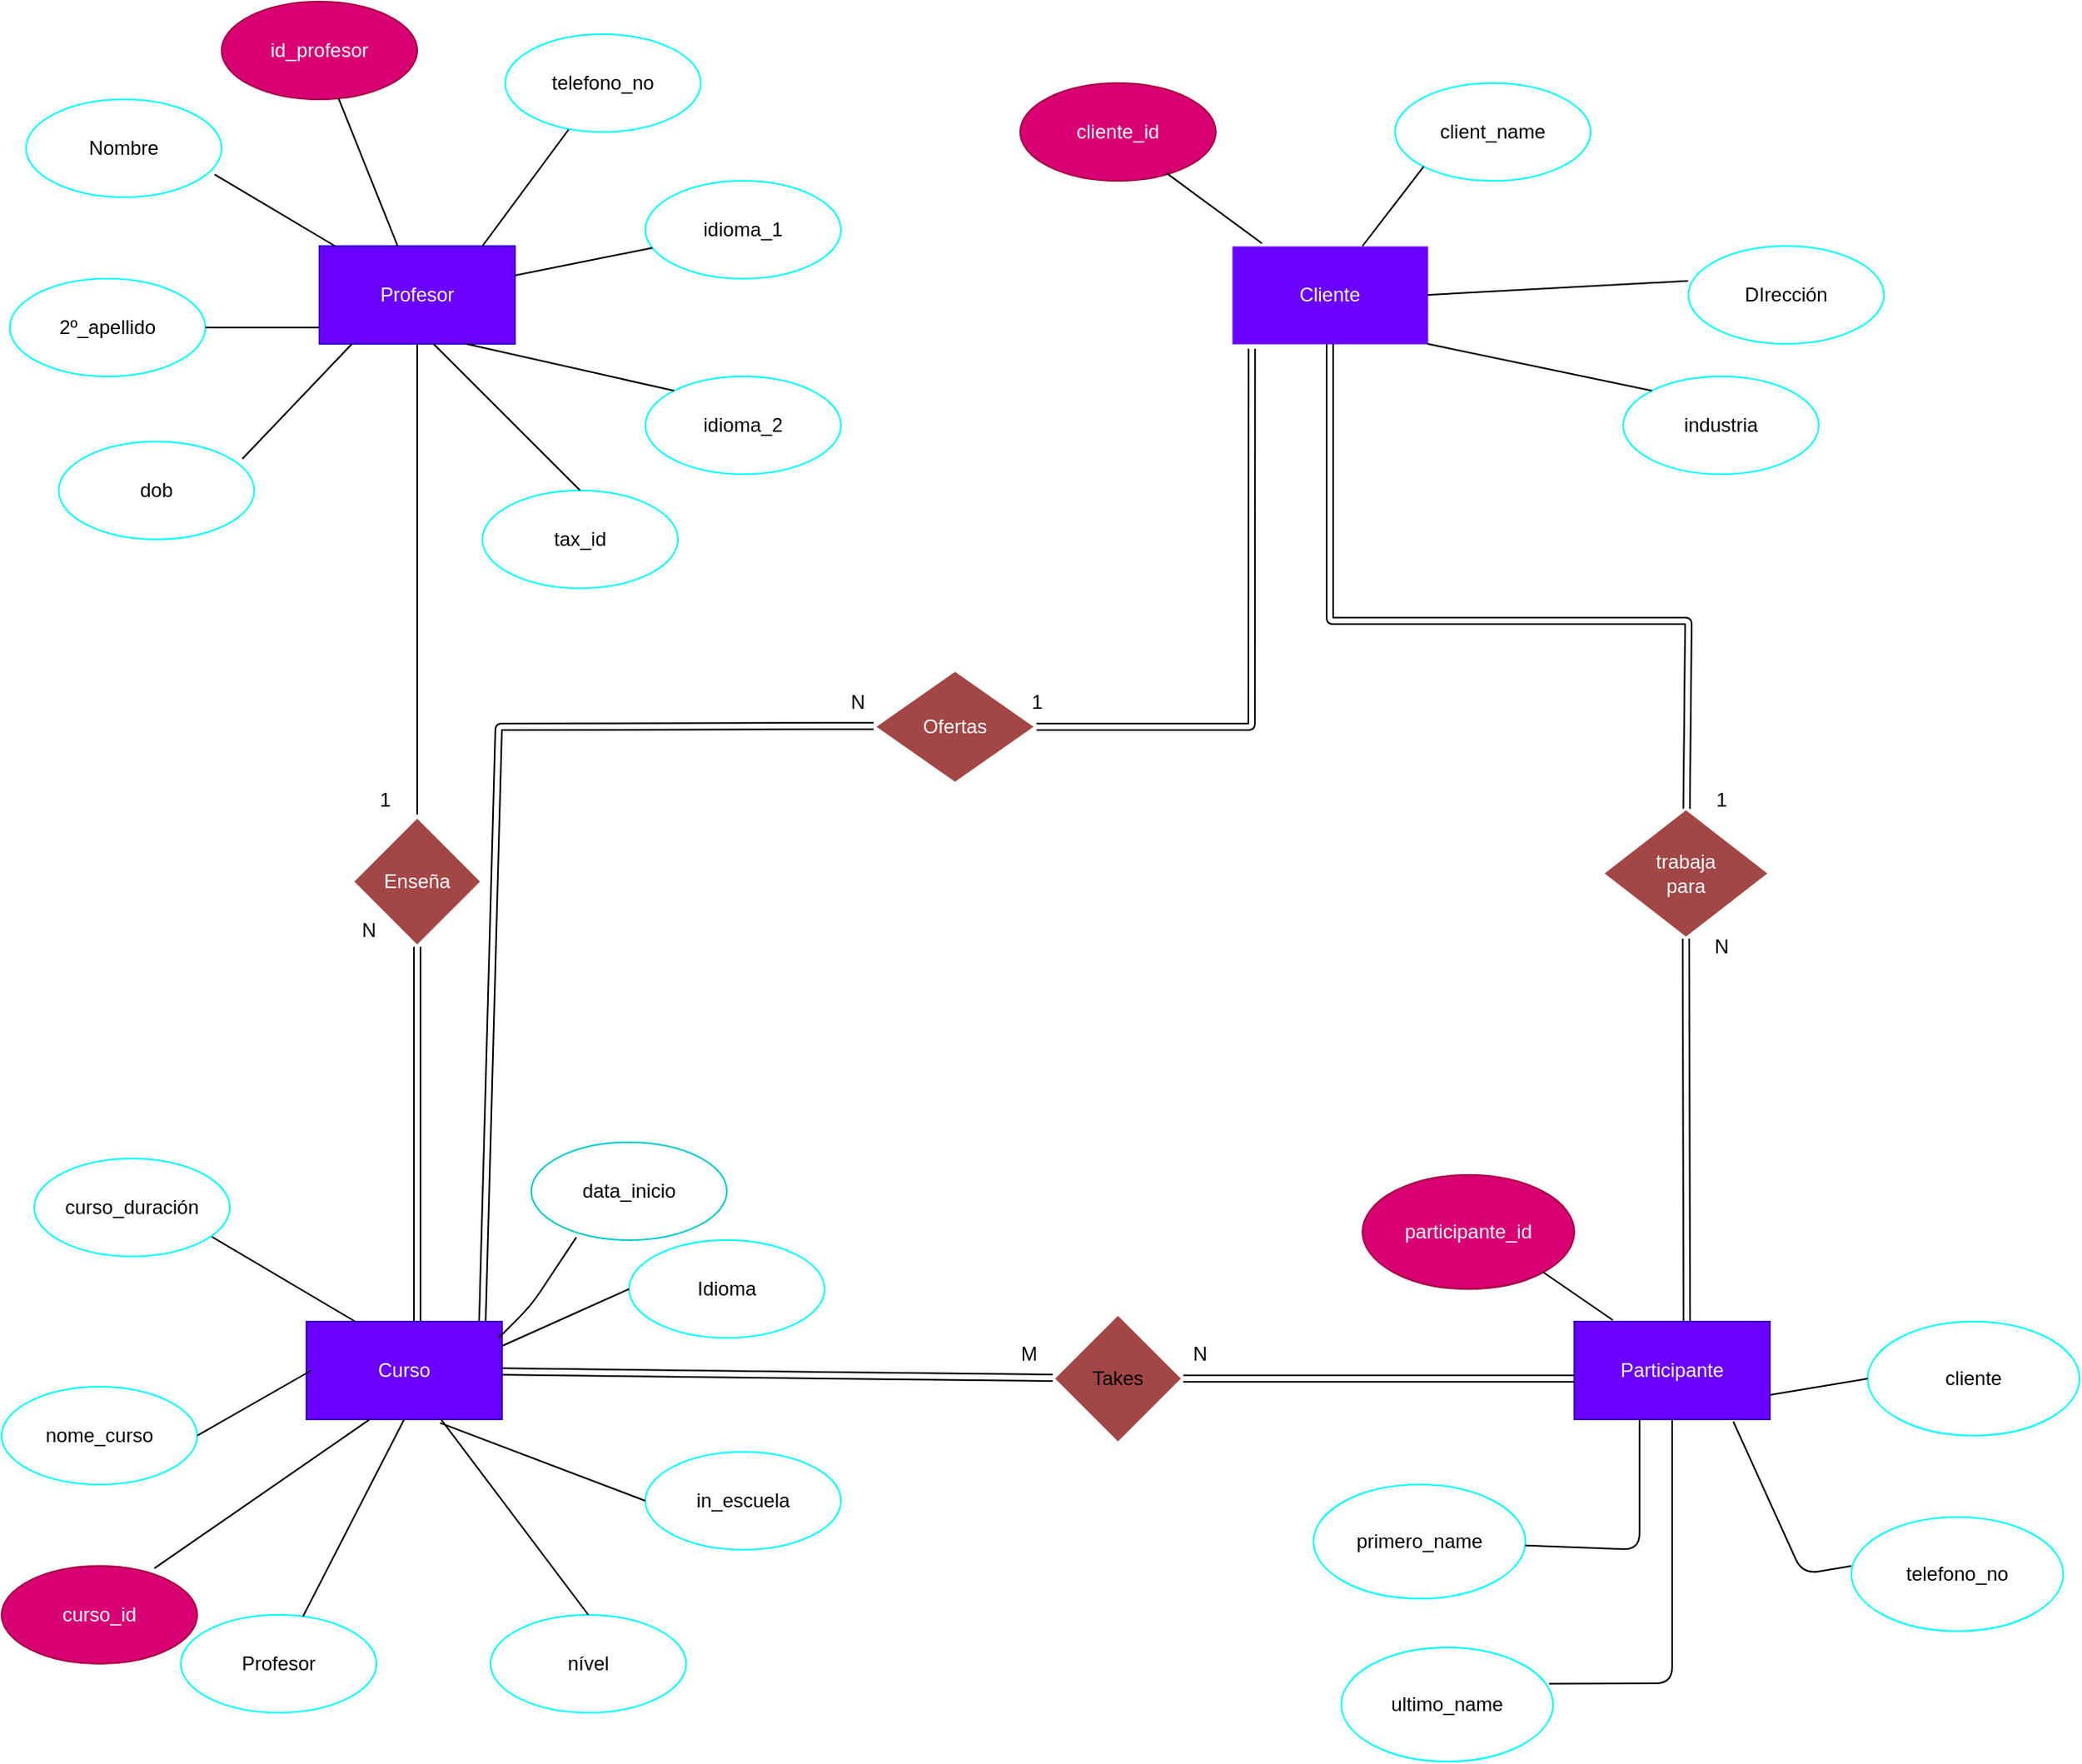 <mxfile>
    <diagram id="JxkEmRiab5LTO0_1BqB3" name="Diagrama">
        <mxGraphModel dx="1156" dy="1112" grid="1" gridSize="10" guides="1" tooltips="1" connect="1" arrows="1" fold="1" page="1" pageScale="1" pageWidth="827" pageHeight="1169" math="0" shadow="0">
            <root>
                <mxCell id="0"/>
                <mxCell id="1" parent="0"/>
                <mxCell id="4" value="Profesor" style="rounded=0;whiteSpace=wrap;html=1;fillColor=#6a00ff;fontColor=#ffffff;strokeColor=#3700CC;" parent="1" vertex="1">
                    <mxGeometry x="240" y="200" width="120" height="60" as="geometry"/>
                </mxCell>
                <mxCell id="5" value="id_profesor" style="ellipse;whiteSpace=wrap;html=1;fillColor=#d80073;fontColor=#ffffff;strokeColor=#A50040;" parent="1" vertex="1">
                    <mxGeometry x="180" y="50" width="120" height="60" as="geometry"/>
                </mxCell>
                <mxCell id="6" value="Nombre" style="ellipse;whiteSpace=wrap;html=1;strokeColor=#00FFFF;" parent="1" vertex="1">
                    <mxGeometry x="60" y="110" width="120" height="60" as="geometry"/>
                </mxCell>
                <mxCell id="7" value="2º_apellido" style="ellipse;whiteSpace=wrap;html=1;strokeColor=#00FFFF;" parent="1" vertex="1">
                    <mxGeometry x="50" y="220" width="120" height="60" as="geometry"/>
                </mxCell>
                <mxCell id="8" value="dob" style="ellipse;whiteSpace=wrap;html=1;strokeColor=#00FFFF;" parent="1" vertex="1">
                    <mxGeometry x="80" y="320" width="120" height="60" as="geometry"/>
                </mxCell>
                <mxCell id="10" value="idioma_1" style="ellipse;whiteSpace=wrap;html=1;strokeColor=#00FFFF;" parent="1" vertex="1">
                    <mxGeometry x="440" y="160" width="120" height="60" as="geometry"/>
                </mxCell>
                <mxCell id="11" value="idioma_2" style="ellipse;whiteSpace=wrap;html=1;strokeColor=#00FFFF;" parent="1" vertex="1">
                    <mxGeometry x="440" y="280" width="120" height="60" as="geometry"/>
                </mxCell>
                <mxCell id="12" value="tax_id" style="ellipse;whiteSpace=wrap;html=1;strokeColor=#00FFFF;" parent="1" vertex="1">
                    <mxGeometry x="340" y="350" width="120" height="60" as="geometry"/>
                </mxCell>
                <mxCell id="13" value="" style="endArrow=none;html=1;exitX=0.5;exitY=0;exitDx=0;exitDy=0;" parent="1" source="12" edge="1">
                    <mxGeometry width="50" height="50" relative="1" as="geometry">
                        <mxPoint x="260" y="300" as="sourcePoint"/>
                        <mxPoint x="310" y="260" as="targetPoint"/>
                    </mxGeometry>
                </mxCell>
                <mxCell id="17" value="" style="endArrow=none;html=1;" parent="1" source="10" target="4" edge="1">
                    <mxGeometry width="50" height="50" relative="1" as="geometry">
                        <mxPoint x="260" y="300" as="sourcePoint"/>
                        <mxPoint x="310" y="250" as="targetPoint"/>
                    </mxGeometry>
                </mxCell>
                <mxCell id="18" value="" style="endArrow=none;html=1;exitX=0;exitY=0;exitDx=0;exitDy=0;entryX=0.75;entryY=1;entryDx=0;entryDy=0;" parent="1" source="11" target="4" edge="1">
                    <mxGeometry width="50" height="50" relative="1" as="geometry">
                        <mxPoint x="260" y="300" as="sourcePoint"/>
                        <mxPoint x="310" y="250" as="targetPoint"/>
                    </mxGeometry>
                </mxCell>
                <mxCell id="19" value="" style="endArrow=none;html=1;exitX=1;exitY=0.5;exitDx=0;exitDy=0;" parent="1" source="7" edge="1">
                    <mxGeometry width="50" height="50" relative="1" as="geometry">
                        <mxPoint x="260" y="300" as="sourcePoint"/>
                        <mxPoint x="240" y="250" as="targetPoint"/>
                    </mxGeometry>
                </mxCell>
                <mxCell id="20" value="" style="endArrow=none;html=1;exitX=0.939;exitY=0.177;exitDx=0;exitDy=0;exitPerimeter=0;" parent="1" source="8" edge="1">
                    <mxGeometry width="50" height="50" relative="1" as="geometry">
                        <mxPoint x="210" y="310" as="sourcePoint"/>
                        <mxPoint x="260" y="260" as="targetPoint"/>
                        <Array as="points"/>
                    </mxGeometry>
                </mxCell>
                <mxCell id="22" value="" style="endArrow=none;html=1;" parent="1" target="28" edge="1">
                    <mxGeometry width="50" height="50" relative="1" as="geometry">
                        <mxPoint x="340" y="200" as="sourcePoint"/>
                        <mxPoint x="380" y="160" as="targetPoint"/>
                    </mxGeometry>
                </mxCell>
                <mxCell id="23" value="" style="endArrow=none;html=1;" parent="1" source="4" target="5" edge="1">
                    <mxGeometry width="50" height="50" relative="1" as="geometry">
                        <mxPoint x="260" y="300" as="sourcePoint"/>
                        <mxPoint x="310" y="250" as="targetPoint"/>
                    </mxGeometry>
                </mxCell>
                <mxCell id="25" value="" style="endArrow=none;html=1;exitX=0.964;exitY=0.767;exitDx=0;exitDy=0;exitPerimeter=0;" parent="1" source="6" target="4" edge="1">
                    <mxGeometry width="50" height="50" relative="1" as="geometry">
                        <mxPoint x="190" y="210" as="sourcePoint"/>
                        <mxPoint x="240" y="160" as="targetPoint"/>
                    </mxGeometry>
                </mxCell>
                <mxCell id="26" value="Cliente" style="rounded=0;whiteSpace=wrap;html=1;fillColor=#6a00ff;fontColor=#ffffff;strokeColor=#000000;strokeWidth=0;" parent="1" vertex="1">
                    <mxGeometry x="800" y="200" width="120" height="60" as="geometry"/>
                </mxCell>
                <mxCell id="27" value="industria" style="ellipse;whiteSpace=wrap;html=1;strokeColor=#00FFFF;" parent="1" vertex="1">
                    <mxGeometry x="1040" y="280" width="120" height="60" as="geometry"/>
                </mxCell>
                <mxCell id="28" value="telefono_no" style="ellipse;whiteSpace=wrap;html=1;strokeColor=#00FFFF;" parent="1" vertex="1">
                    <mxGeometry x="354" y="70" width="120" height="60" as="geometry"/>
                </mxCell>
                <mxCell id="29" value="DIrección" style="ellipse;whiteSpace=wrap;html=1;strokeColor=#00FFFF;" parent="1" vertex="1">
                    <mxGeometry x="1080" y="200" width="120" height="60" as="geometry"/>
                </mxCell>
                <mxCell id="30" value="client_name" style="ellipse;whiteSpace=wrap;html=1;strokeColor=#00FFFF;" parent="1" vertex="1">
                    <mxGeometry x="900" y="100" width="120" height="60" as="geometry"/>
                </mxCell>
                <mxCell id="31" value="cliente_id" style="ellipse;whiteSpace=wrap;html=1;fillColor=#d80073;fontColor=#ffffff;strokeColor=#A50040;" parent="1" vertex="1">
                    <mxGeometry x="670" y="100" width="120" height="60" as="geometry"/>
                </mxCell>
                <mxCell id="32" value="" style="endArrow=none;html=1;exitX=0;exitY=0;exitDx=0;exitDy=0;entryX=1;entryY=1;entryDx=0;entryDy=0;" parent="1" source="27" target="26" edge="1">
                    <mxGeometry width="50" height="50" relative="1" as="geometry">
                        <mxPoint x="760" y="310" as="sourcePoint"/>
                        <mxPoint x="810" y="260" as="targetPoint"/>
                    </mxGeometry>
                </mxCell>
                <mxCell id="33" value="" style="endArrow=none;html=1;exitX=-0.002;exitY=0.357;exitDx=0;exitDy=0;exitPerimeter=0;entryX=1;entryY=0.5;entryDx=0;entryDy=0;" parent="1" source="29" target="26" edge="1">
                    <mxGeometry width="50" height="50" relative="1" as="geometry">
                        <mxPoint x="860" y="310" as="sourcePoint"/>
                        <mxPoint x="910" y="260" as="targetPoint"/>
                        <Array as="points"/>
                    </mxGeometry>
                </mxCell>
                <mxCell id="34" value="" style="endArrow=none;html=1;exitX=0.153;exitY=-0.027;exitDx=0;exitDy=0;exitPerimeter=0;entryX=0.749;entryY=0.922;entryDx=0;entryDy=0;entryPerimeter=0;" parent="1" source="26" target="31" edge="1">
                    <mxGeometry width="50" height="50" relative="1" as="geometry">
                        <mxPoint x="740" y="200" as="sourcePoint"/>
                        <mxPoint x="770" y="130" as="targetPoint"/>
                    </mxGeometry>
                </mxCell>
                <mxCell id="35" value="" style="endArrow=none;html=1;entryX=0;entryY=1;entryDx=0;entryDy=0;" parent="1" target="30" edge="1">
                    <mxGeometry width="50" height="50" relative="1" as="geometry">
                        <mxPoint x="880" y="200" as="sourcePoint"/>
                        <mxPoint x="930" y="150" as="targetPoint"/>
                    </mxGeometry>
                </mxCell>
                <mxCell id="37" value="Curso" style="rounded=0;whiteSpace=wrap;html=1;fillColor=#6a00ff;fontColor=#ffffff;strokeColor=#3700CC;" parent="1" vertex="1">
                    <mxGeometry x="232" y="860" width="120" height="60" as="geometry"/>
                </mxCell>
                <mxCell id="38" value="data_inicio" style="ellipse;whiteSpace=wrap;html=1;strokeColor=#00CCCC;" parent="1" vertex="1">
                    <mxGeometry x="370" y="750" width="120" height="60" as="geometry"/>
                </mxCell>
                <mxCell id="39" value="Idioma" style="ellipse;whiteSpace=wrap;html=1;strokeColor=#00FFFF;" parent="1" vertex="1">
                    <mxGeometry x="430" y="810" width="120" height="60" as="geometry"/>
                </mxCell>
                <mxCell id="40" value="in_escuela" style="ellipse;whiteSpace=wrap;html=1;strokeColor=#00FFFF;" parent="1" vertex="1">
                    <mxGeometry x="440" y="940" width="120" height="60" as="geometry"/>
                </mxCell>
                <mxCell id="41" value="curso_id" style="ellipse;whiteSpace=wrap;html=1;fillColor=#d80073;fontColor=#ffffff;strokeColor=#A50040;" parent="1" vertex="1">
                    <mxGeometry x="45" y="1010" width="120" height="60" as="geometry"/>
                </mxCell>
                <mxCell id="42" value="nome_curso" style="ellipse;whiteSpace=wrap;html=1;strokeColor=#00FFFF;" parent="1" vertex="1">
                    <mxGeometry x="45" y="900" width="120" height="60" as="geometry"/>
                </mxCell>
                <mxCell id="43" value="curso_duración" style="ellipse;whiteSpace=wrap;html=1;strokeColor=#00FFFF;" parent="1" vertex="1">
                    <mxGeometry x="65" y="760" width="120" height="60" as="geometry"/>
                </mxCell>
                <mxCell id="45" value="" style="endArrow=none;html=1;entryX=0.23;entryY=0.972;entryDx=0;entryDy=0;entryPerimeter=0;" parent="1" target="38" edge="1">
                    <mxGeometry width="50" height="50" relative="1" as="geometry">
                        <mxPoint x="350" y="870" as="sourcePoint"/>
                        <mxPoint x="365" y="810" as="targetPoint"/>
                        <Array as="points">
                            <mxPoint x="370" y="850"/>
                        </Array>
                    </mxGeometry>
                </mxCell>
                <mxCell id="47" value="" style="endArrow=none;html=1;entryX=0;entryY=0.5;entryDx=0;entryDy=0;exitX=1;exitY=0.25;exitDx=0;exitDy=0;" parent="1" source="37" target="39" edge="1">
                    <mxGeometry width="50" height="50" relative="1" as="geometry">
                        <mxPoint x="352" y="900" as="sourcePoint"/>
                        <mxPoint x="405" y="890" as="targetPoint"/>
                    </mxGeometry>
                </mxCell>
                <mxCell id="48" value="" style="endArrow=none;html=1;entryX=0;entryY=0.5;entryDx=0;entryDy=0;exitX=0.684;exitY=1.037;exitDx=0;exitDy=0;exitPerimeter=0;" parent="1" source="37" target="40" edge="1">
                    <mxGeometry width="50" height="50" relative="1" as="geometry">
                        <mxPoint x="305" y="980" as="sourcePoint"/>
                        <mxPoint x="355" y="930" as="targetPoint"/>
                    </mxGeometry>
                </mxCell>
                <mxCell id="49" value="" style="endArrow=none;html=1;exitX=0.325;exitY=0.999;exitDx=0;exitDy=0;exitPerimeter=0;entryX=0.781;entryY=0.024;entryDx=0;entryDy=0;entryPerimeter=0;" parent="1" source="37" target="41" edge="1">
                    <mxGeometry width="50" height="50" relative="1" as="geometry">
                        <mxPoint x="262" y="990" as="sourcePoint"/>
                        <mxPoint x="232" y="980" as="targetPoint"/>
                    </mxGeometry>
                </mxCell>
                <mxCell id="50" value="" style="endArrow=none;html=1;exitX=1;exitY=0.5;exitDx=0;exitDy=0;" parent="1" source="42" edge="1">
                    <mxGeometry width="50" height="50" relative="1" as="geometry">
                        <mxPoint x="185" y="940" as="sourcePoint"/>
                        <mxPoint x="235" y="890" as="targetPoint"/>
                    </mxGeometry>
                </mxCell>
                <mxCell id="52" value="" style="endArrow=none;html=1;entryX=0.25;entryY=0;entryDx=0;entryDy=0;exitX=0.909;exitY=0.8;exitDx=0;exitDy=0;exitPerimeter=0;" parent="1" source="43" target="37" edge="1">
                    <mxGeometry width="50" height="50" relative="1" as="geometry">
                        <mxPoint x="175" y="870" as="sourcePoint"/>
                        <mxPoint x="225" y="820" as="targetPoint"/>
                    </mxGeometry>
                </mxCell>
                <mxCell id="53" value="Profesor" style="ellipse;whiteSpace=wrap;html=1;strokeColor=#00FFFF;" parent="1" vertex="1">
                    <mxGeometry x="155" y="1040" width="120" height="60" as="geometry"/>
                </mxCell>
                <mxCell id="54" value="nível" style="ellipse;whiteSpace=wrap;html=1;strokeColor=#00FFFF;" parent="1" vertex="1">
                    <mxGeometry x="345" y="1040" width="120" height="60" as="geometry"/>
                </mxCell>
                <mxCell id="55" value="" style="endArrow=none;html=1;entryX=0.5;entryY=1;entryDx=0;entryDy=0;" parent="1" source="53" target="37" edge="1">
                    <mxGeometry width="50" height="50" relative="1" as="geometry">
                        <mxPoint x="235" y="1060" as="sourcePoint"/>
                        <mxPoint x="285" y="1010" as="targetPoint"/>
                    </mxGeometry>
                </mxCell>
                <mxCell id="56" value="" style="endArrow=none;html=1;exitX=0.5;exitY=0;exitDx=0;exitDy=0;" parent="1" source="54" target="37" edge="1">
                    <mxGeometry width="50" height="50" relative="1" as="geometry">
                        <mxPoint x="295" y="1050" as="sourcePoint"/>
                        <mxPoint x="345" y="1000" as="targetPoint"/>
                    </mxGeometry>
                </mxCell>
                <mxCell id="59" value="" style="endArrow=none;html=1;" parent="1" edge="1">
                    <mxGeometry width="50" height="50" relative="1" as="geometry">
                        <mxPoint x="300" y="550" as="sourcePoint"/>
                        <mxPoint x="300" y="260" as="targetPoint"/>
                    </mxGeometry>
                </mxCell>
                <mxCell id="61" value="Enseña" style="rhombus;whiteSpace=wrap;html=1;fillColor=#A24646;fontColor=#ffffff;strokeColor=#FFFFFF;strokeWidth=2;" parent="1" vertex="1">
                    <mxGeometry x="260" y="550" width="80" height="80" as="geometry"/>
                </mxCell>
                <mxCell id="63" value="N" style="text;html=1;align=center;verticalAlign=middle;resizable=0;points=[];autosize=1;strokeColor=none;fillColor=none;" parent="1" vertex="1">
                    <mxGeometry x="260" y="610" width="20" height="20" as="geometry"/>
                </mxCell>
                <mxCell id="64" value="1" style="text;html=1;align=center;verticalAlign=middle;resizable=0;points=[];autosize=1;strokeColor=none;fillColor=none;" parent="1" vertex="1">
                    <mxGeometry x="270" y="530" width="20" height="20" as="geometry"/>
                </mxCell>
                <mxCell id="67" value="Participante" style="rounded=0;whiteSpace=wrap;html=1;fillColor=#6a00ff;fontColor=#ffffff;strokeColor=#3700CC;" parent="1" vertex="1">
                    <mxGeometry x="1010" y="860" width="120" height="60" as="geometry"/>
                </mxCell>
                <mxCell id="68" value="participante_id" style="ellipse;whiteSpace=wrap;html=1;fillColor=#d80073;fontColor=#ffffff;strokeColor=#A50040;" parent="1" vertex="1">
                    <mxGeometry x="880" y="770" width="130" height="70" as="geometry"/>
                </mxCell>
                <mxCell id="69" value="cliente" style="ellipse;whiteSpace=wrap;html=1;strokeColor=#00FFFF;" parent="1" vertex="1">
                    <mxGeometry x="1190" y="860" width="130" height="70" as="geometry"/>
                </mxCell>
                <mxCell id="70" value="telefono_no" style="ellipse;whiteSpace=wrap;html=1;strokeColor=#00FFFF;" parent="1" vertex="1">
                    <mxGeometry x="1180" y="980" width="130" height="70" as="geometry"/>
                </mxCell>
                <mxCell id="71" value="primero_name" style="ellipse;whiteSpace=wrap;html=1;strokeColor=#00FFFF;" parent="1" vertex="1">
                    <mxGeometry x="850" y="960" width="130" height="70" as="geometry"/>
                </mxCell>
                <mxCell id="72" value="ultimo_name" style="ellipse;whiteSpace=wrap;html=1;strokeColor=#00FFFF;" parent="1" vertex="1">
                    <mxGeometry x="867" y="1060" width="130" height="70" as="geometry"/>
                </mxCell>
                <mxCell id="75" value="" style="endArrow=none;html=1;" parent="1" source="71" edge="1">
                    <mxGeometry width="50" height="50" relative="1" as="geometry">
                        <mxPoint x="1070" y="1030" as="sourcePoint"/>
                        <mxPoint x="1050" y="920" as="targetPoint"/>
                        <Array as="points">
                            <mxPoint x="1050" y="1000"/>
                        </Array>
                    </mxGeometry>
                </mxCell>
                <mxCell id="76" value="" style="endArrow=none;html=1;exitX=0.981;exitY=0.317;exitDx=0;exitDy=0;exitPerimeter=0;" parent="1" source="72" target="67" edge="1">
                    <mxGeometry width="50" height="50" relative="1" as="geometry">
                        <mxPoint x="1070" y="1030" as="sourcePoint"/>
                        <mxPoint x="1120" y="980" as="targetPoint"/>
                        <Array as="points">
                            <mxPoint x="1070" y="1082"/>
                        </Array>
                    </mxGeometry>
                </mxCell>
                <mxCell id="77" value="" style="endArrow=none;html=1;entryX=0.813;entryY=1.023;entryDx=0;entryDy=0;entryPerimeter=0;" parent="1" target="67" edge="1">
                    <mxGeometry width="50" height="50" relative="1" as="geometry">
                        <mxPoint x="1180" y="1010" as="sourcePoint"/>
                        <mxPoint x="1110" y="930" as="targetPoint"/>
                        <Array as="points">
                            <mxPoint x="1150" y="1015"/>
                        </Array>
                    </mxGeometry>
                </mxCell>
                <mxCell id="79" value="" style="endArrow=none;html=1;exitX=1;exitY=0.75;exitDx=0;exitDy=0;entryX=0;entryY=0.5;entryDx=0;entryDy=0;" parent="1" source="67" target="69" edge="1">
                    <mxGeometry width="50" height="50" relative="1" as="geometry">
                        <mxPoint x="1130" y="930" as="sourcePoint"/>
                        <mxPoint x="1180" y="880" as="targetPoint"/>
                    </mxGeometry>
                </mxCell>
                <mxCell id="80" value="" style="endArrow=none;html=1;exitX=0.197;exitY=-0.015;exitDx=0;exitDy=0;exitPerimeter=0;entryX=1;entryY=1;entryDx=0;entryDy=0;" parent="1" source="67" target="68" edge="1">
                    <mxGeometry width="50" height="50" relative="1" as="geometry">
                        <mxPoint x="930" y="880" as="sourcePoint"/>
                        <mxPoint x="980" y="830" as="targetPoint"/>
                    </mxGeometry>
                </mxCell>
                <mxCell id="85" value="trabaja&lt;br&gt;para" style="rhombus;whiteSpace=wrap;html=1;fillColor=#A24646;fontColor=#ffffff;strokeColor=#FFFFFF;strokeWidth=2;" parent="1" vertex="1">
                    <mxGeometry x="1027" y="545" width="103" height="80" as="geometry"/>
                </mxCell>
                <mxCell id="89" value="Ofertas" style="rhombus;whiteSpace=wrap;html=1;fillColor=#A24646;fontColor=#ffffff;strokeColor=#FFFFFF;strokeWidth=2;" parent="1" vertex="1">
                    <mxGeometry x="580" y="460" width="100" height="70" as="geometry"/>
                </mxCell>
                <mxCell id="93" value="Takes" style="rhombus;whiteSpace=wrap;html=1;fillColor=#A24646;strokeColor=#FFFFFF;strokeWidth=2;" parent="1" vertex="1">
                    <mxGeometry x="690" y="855" width="80" height="80" as="geometry"/>
                </mxCell>
                <mxCell id="97" value="" style="shape=link;html=1;exitX=0.5;exitY=1;exitDx=0;exitDy=0;" parent="1" source="61" edge="1">
                    <mxGeometry width="100" relative="1" as="geometry">
                        <mxPoint x="310" y="770" as="sourcePoint"/>
                        <mxPoint x="300" y="860" as="targetPoint"/>
                    </mxGeometry>
                </mxCell>
                <mxCell id="99" value="" style="shape=link;html=1;" parent="1" source="37" edge="1">
                    <mxGeometry width="100" relative="1" as="geometry">
                        <mxPoint x="590" y="894.5" as="sourcePoint"/>
                        <mxPoint x="690" y="894.5" as="targetPoint"/>
                    </mxGeometry>
                </mxCell>
                <mxCell id="101" value="" style="shape=link;html=1;exitX=1;exitY=0.5;exitDx=0;exitDy=0;" parent="1" source="93" edge="1">
                    <mxGeometry width="100" relative="1" as="geometry">
                        <mxPoint x="790" y="890" as="sourcePoint"/>
                        <mxPoint x="1010" y="895" as="targetPoint"/>
                    </mxGeometry>
                </mxCell>
                <mxCell id="102" value="N" style="text;html=1;align=center;verticalAlign=middle;resizable=0;points=[];autosize=1;strokeColor=none;fillColor=none;" parent="1" vertex="1">
                    <mxGeometry x="770" y="870" width="20" height="20" as="geometry"/>
                </mxCell>
                <mxCell id="103" value="M" style="text;html=1;align=center;verticalAlign=middle;resizable=0;points=[];autosize=1;strokeColor=none;fillColor=none;" parent="1" vertex="1">
                    <mxGeometry x="660" y="870" width="30" height="20" as="geometry"/>
                </mxCell>
                <mxCell id="104" value="" style="shape=link;html=1;exitX=0.5;exitY=1;exitDx=0;exitDy=0;" parent="1" source="26" target="85" edge="1">
                    <mxGeometry width="100" relative="1" as="geometry">
                        <mxPoint x="640" y="460" as="sourcePoint"/>
                        <mxPoint x="1030" y="430" as="targetPoint"/>
                        <Array as="points">
                            <mxPoint x="860" y="430"/>
                            <mxPoint x="1080" y="430"/>
                        </Array>
                    </mxGeometry>
                </mxCell>
                <mxCell id="105" value="" style="shape=link;html=1;exitX=0.5;exitY=1;exitDx=0;exitDy=0;" parent="1" source="85" edge="1">
                    <mxGeometry width="100" relative="1" as="geometry">
                        <mxPoint x="990" y="660" as="sourcePoint"/>
                        <mxPoint x="1079" y="860" as="targetPoint"/>
                    </mxGeometry>
                </mxCell>
                <mxCell id="106" value="1" style="text;html=1;align=center;verticalAlign=middle;resizable=0;points=[];autosize=1;strokeColor=none;fillColor=none;" parent="1" vertex="1">
                    <mxGeometry x="1090" y="530" width="20" height="20" as="geometry"/>
                </mxCell>
                <mxCell id="107" value="N" style="text;html=1;align=center;verticalAlign=middle;resizable=0;points=[];autosize=1;" parent="1" vertex="1">
                    <mxGeometry x="1090" y="620" width="20" height="20" as="geometry"/>
                </mxCell>
                <mxCell id="108" value="" style="shape=link;html=1;entryX=0.101;entryY=1.049;entryDx=0;entryDy=0;entryPerimeter=0;exitX=1;exitY=0.5;exitDx=0;exitDy=0;" parent="1" source="89" target="26" edge="1">
                    <mxGeometry width="100" relative="1" as="geometry">
                        <mxPoint x="812" y="490" as="sourcePoint"/>
                        <mxPoint x="780" y="360" as="targetPoint"/>
                        <Array as="points">
                            <mxPoint x="812" y="495"/>
                        </Array>
                    </mxGeometry>
                </mxCell>
                <mxCell id="109" value="1" style="text;html=1;align=center;verticalAlign=middle;resizable=0;points=[];autosize=1;strokeColor=none;fillColor=none;" parent="1" vertex="1">
                    <mxGeometry x="670" y="470" width="20" height="20" as="geometry"/>
                </mxCell>
                <mxCell id="110" value="N" style="text;html=1;align=center;verticalAlign=middle;resizable=0;points=[];autosize=1;strokeColor=none;fillColor=none;" parent="1" vertex="1">
                    <mxGeometry x="560" y="470" width="20" height="20" as="geometry"/>
                </mxCell>
                <mxCell id="118" value="" style="shape=link;html=1;" parent="1" edge="1">
                    <mxGeometry width="100" relative="1" as="geometry">
                        <mxPoint x="340" y="860" as="sourcePoint"/>
                        <mxPoint x="580" y="494.5" as="targetPoint"/>
                        <Array as="points">
                            <mxPoint x="350" y="495"/>
                        </Array>
                    </mxGeometry>
                </mxCell>
            </root>
        </mxGraphModel>
    </diagram>
</mxfile>
